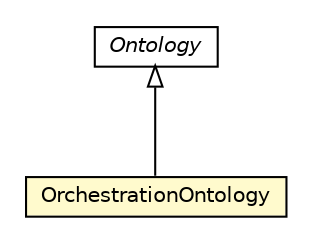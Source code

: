 #!/usr/local/bin/dot
#
# Class diagram 
# Generated by UMLGraph version R5_6-24-gf6e263 (http://www.umlgraph.org/)
#

digraph G {
	edge [fontname="Helvetica",fontsize=10,labelfontname="Helvetica",labelfontsize=10];
	node [fontname="Helvetica",fontsize=10,shape=plaintext];
	nodesep=0.25;
	ranksep=0.5;
	// org.universAAL.ontology.orchestration.OrchestrationOntology
	c275428 [label=<<table title="org.universAAL.ontology.orchestration.OrchestrationOntology" border="0" cellborder="1" cellspacing="0" cellpadding="2" port="p" bgcolor="lemonChiffon" href="./OrchestrationOntology.html">
		<tr><td><table border="0" cellspacing="0" cellpadding="1">
<tr><td align="center" balign="center"> OrchestrationOntology </td></tr>
		</table></td></tr>
		</table>>, URL="./OrchestrationOntology.html", fontname="Helvetica", fontcolor="black", fontsize=10.0];
	//org.universAAL.ontology.orchestration.OrchestrationOntology extends org.universAAL.middleware.owl.Ontology
	c275805:p -> c275428:p [dir=back,arrowtail=empty];
	// org.universAAL.middleware.owl.Ontology
	c275805 [label=<<table title="org.universAAL.middleware.owl.Ontology" border="0" cellborder="1" cellspacing="0" cellpadding="2" port="p" href="http://java.sun.com/j2se/1.4.2/docs/api/org/universAAL/middleware/owl/Ontology.html">
		<tr><td><table border="0" cellspacing="0" cellpadding="1">
<tr><td align="center" balign="center"><font face="Helvetica-Oblique"> Ontology </font></td></tr>
		</table></td></tr>
		</table>>, URL="http://java.sun.com/j2se/1.4.2/docs/api/org/universAAL/middleware/owl/Ontology.html", fontname="Helvetica", fontcolor="black", fontsize=10.0];
}

